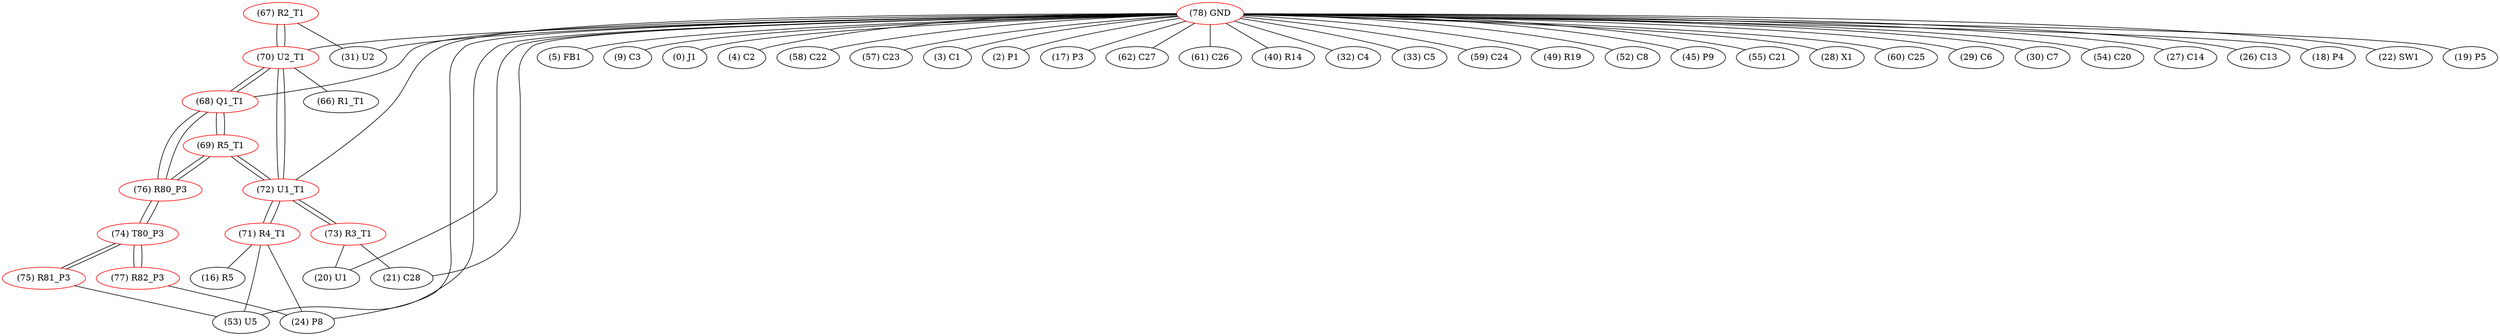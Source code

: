 graph {
	67 [label="(67) R2_T1" color=red]
	31 [label="(31) U2"]
	70 [label="(70) U2_T1"]
	68 [label="(68) Q1_T1" color=red]
	70 [label="(70) U2_T1"]
	76 [label="(76) R80_P3"]
	69 [label="(69) R5_T1"]
	69 [label="(69) R5_T1" color=red]
	72 [label="(72) U1_T1"]
	76 [label="(76) R80_P3"]
	68 [label="(68) Q1_T1"]
	70 [label="(70) U2_T1" color=red]
	67 [label="(67) R2_T1"]
	72 [label="(72) U1_T1"]
	66 [label="(66) R1_T1"]
	68 [label="(68) Q1_T1"]
	71 [label="(71) R4_T1" color=red]
	16 [label="(16) R5"]
	24 [label="(24) P8"]
	53 [label="(53) U5"]
	72 [label="(72) U1_T1"]
	72 [label="(72) U1_T1" color=red]
	73 [label="(73) R3_T1"]
	71 [label="(71) R4_T1"]
	70 [label="(70) U2_T1"]
	69 [label="(69) R5_T1"]
	73 [label="(73) R3_T1" color=red]
	20 [label="(20) U1"]
	21 [label="(21) C28"]
	72 [label="(72) U1_T1"]
	74 [label="(74) T80_P3" color=red]
	75 [label="(75) R81_P3"]
	77 [label="(77) R82_P3"]
	76 [label="(76) R80_P3"]
	75 [label="(75) R81_P3" color=red]
	53 [label="(53) U5"]
	74 [label="(74) T80_P3"]
	76 [label="(76) R80_P3" color=red]
	69 [label="(69) R5_T1"]
	68 [label="(68) Q1_T1"]
	74 [label="(74) T80_P3"]
	77 [label="(77) R82_P3" color=red]
	24 [label="(24) P8"]
	74 [label="(74) T80_P3"]
	78 [label="(78) GND" color=red]
	5 [label="(5) FB1"]
	9 [label="(9) C3"]
	0 [label="(0) J1"]
	4 [label="(4) C2"]
	58 [label="(58) C22"]
	57 [label="(57) C23"]
	3 [label="(3) C1"]
	2 [label="(2) P1"]
	17 [label="(17) P3"]
	62 [label="(62) C27"]
	61 [label="(61) C26"]
	40 [label="(40) R14"]
	32 [label="(32) C4"]
	33 [label="(33) C5"]
	53 [label="(53) U5"]
	59 [label="(59) C24"]
	49 [label="(49) R19"]
	52 [label="(52) C8"]
	45 [label="(45) P9"]
	55 [label="(55) C21"]
	28 [label="(28) X1"]
	60 [label="(60) C25"]
	29 [label="(29) C6"]
	30 [label="(30) C7"]
	54 [label="(54) C20"]
	27 [label="(27) C14"]
	26 [label="(26) C13"]
	31 [label="(31) U2"]
	20 [label="(20) U1"]
	24 [label="(24) P8"]
	21 [label="(21) C28"]
	18 [label="(18) P4"]
	22 [label="(22) SW1"]
	19 [label="(19) P5"]
	68 [label="(68) Q1_T1"]
	70 [label="(70) U2_T1"]
	72 [label="(72) U1_T1"]
	67 -- 31
	67 -- 70
	68 -- 70
	68 -- 76
	68 -- 69
	69 -- 72
	69 -- 76
	69 -- 68
	70 -- 67
	70 -- 72
	70 -- 66
	70 -- 68
	71 -- 16
	71 -- 24
	71 -- 53
	71 -- 72
	72 -- 73
	72 -- 71
	72 -- 70
	72 -- 69
	73 -- 20
	73 -- 21
	73 -- 72
	74 -- 75
	74 -- 77
	74 -- 76
	75 -- 53
	75 -- 74
	76 -- 69
	76 -- 68
	76 -- 74
	77 -- 24
	77 -- 74
	78 -- 5
	78 -- 9
	78 -- 0
	78 -- 4
	78 -- 58
	78 -- 57
	78 -- 3
	78 -- 2
	78 -- 17
	78 -- 62
	78 -- 61
	78 -- 40
	78 -- 32
	78 -- 33
	78 -- 53
	78 -- 59
	78 -- 49
	78 -- 52
	78 -- 45
	78 -- 55
	78 -- 28
	78 -- 60
	78 -- 29
	78 -- 30
	78 -- 54
	78 -- 27
	78 -- 26
	78 -- 31
	78 -- 20
	78 -- 24
	78 -- 21
	78 -- 18
	78 -- 22
	78 -- 19
	78 -- 68
	78 -- 70
	78 -- 72
}